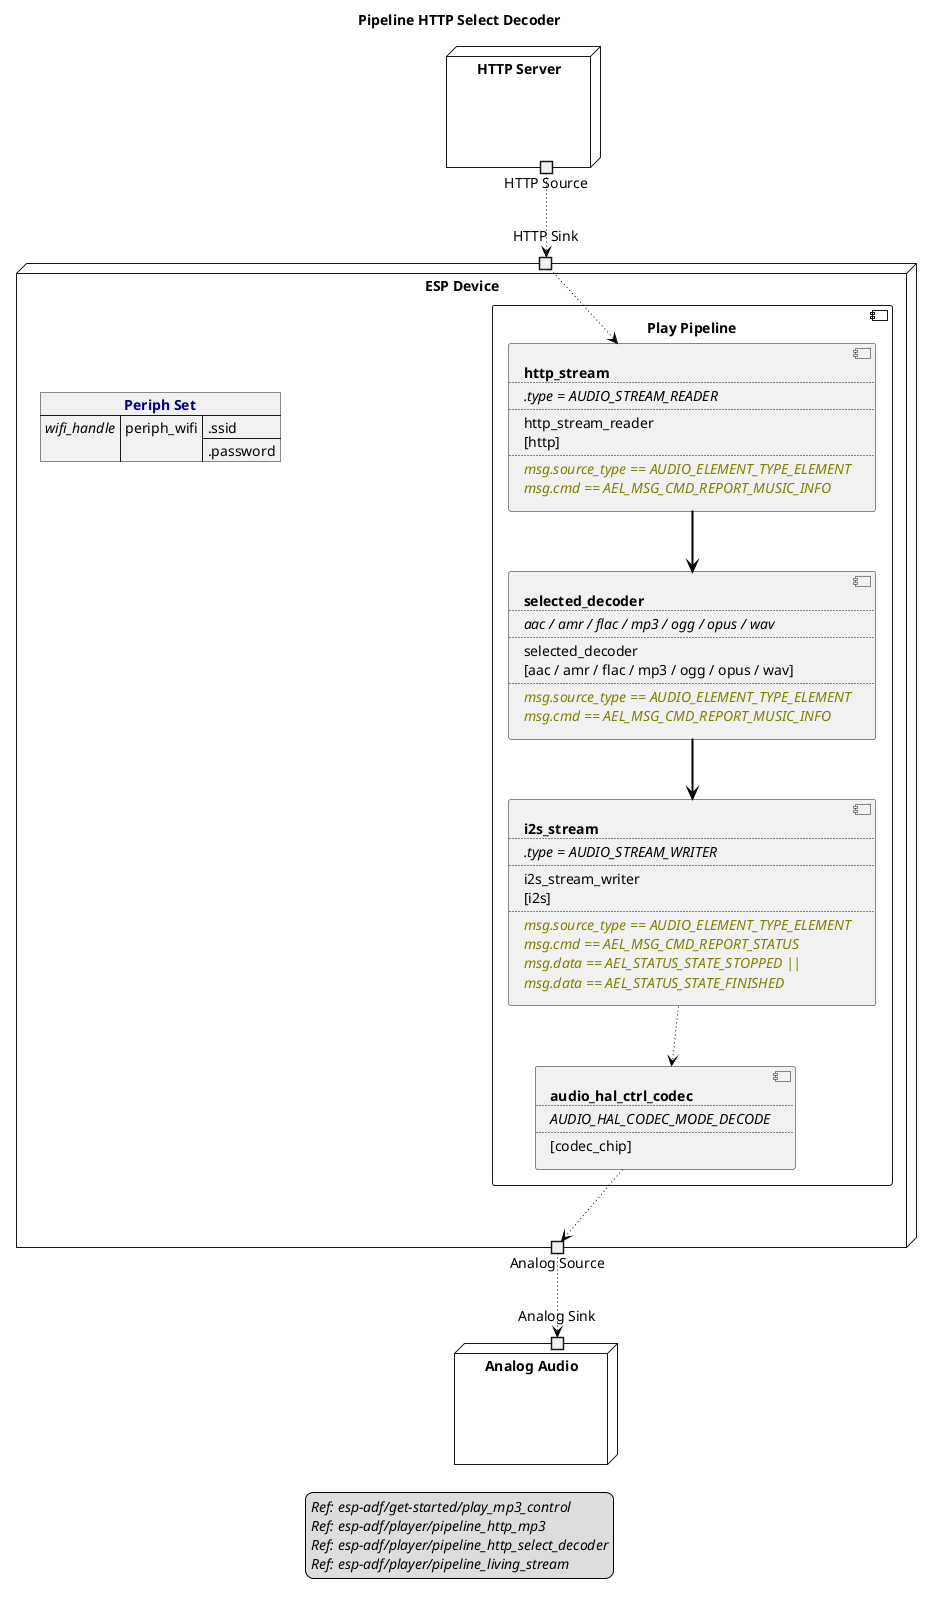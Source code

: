 ﻿@startuml pipeline_http_select_decoder
title Pipeline HTTP Select Decoder
allowmixing

legend
//Ref: esp-adf/get-started/play_mp3_control//
//Ref: esp-adf/player/pipeline_http_mp3//
//Ref: esp-adf/player/pipeline_http_select_decoder//
//Ref: esp-adf/player/pipeline_living_stream//
end legend

node "HTTP Server" as HTTPServer  {
    portout "HTTP Source" as HTTPSource
} 

node "ESP Device" as ESPDevice  {

    json "<b><color navy>Periph Set" as periph_set {
        "<i>wifi_handle" : {
            "periph_wifi" : [".ssid", ".password"]
        }
    }
    
    portin "HTTP Sink" as HTTPSink

    component "Play Pipeline" as PlayPipeline {

        component HTTPStream [
            <b>http_stream
            ....
            <i>.type = AUDIO_STREAM_READER
            ....
            http_stream_reader
            [http]
            ....
            <i><color olive>msg.source_type == AUDIO_ELEMENT_TYPE_ELEMENT
            <i><color olive>msg.cmd == AEL_MSG_CMD_REPORT_MUSIC_INFO
        ]

        component SelectedDecoder [
            <b>selected_decoder
            ....
            <i>aac / amr / flac / mp3 / ogg / opus / wav
            ....
            selected_decoder
            [aac / amr / flac / mp3 / ogg / opus / wav]
            ....
            <i><color olive>msg.source_type == AUDIO_ELEMENT_TYPE_ELEMENT
            <i><color olive>msg.cmd == AEL_MSG_CMD_REPORT_MUSIC_INFO
        ]

        component I2SStream [
            <b>i2s_stream
            ....
            <i>.type = AUDIO_STREAM_WRITER
            ....
            i2s_stream_writer
            [i2s]
            ....
            <i><color olive>msg.source_type == AUDIO_ELEMENT_TYPE_ELEMENT
            <i><color olive>msg.cmd == AEL_MSG_CMD_REPORT_STATUS
            <i><color olive>msg.data == AEL_STATUS_STATE_STOPPED ||
            <i><color olive>msg.data == AEL_STATUS_STATE_FINISHED
        ]

        component HALCodec [
            <b>audio_hal_ctrl_codec
            ....
            <i>AUDIO_HAL_CODEC_MODE_DECODE
            ....
            [codec_chip]
        ]
    }

    portout "Analog Source" as AnalogSource
} 

node "Analog Audio" as AnalogAudio  {
    portin "Analog Sink" as AnalogSink
}

HTTPSource --> HTTPSink         #line:black;line.dotted;text:black

HTTPSink    --> HTTPStream      #line:black;line.dotted;text:black
HTTPStream  --> SelectedDecoder #line:black;line.bold;text:black
SelectedDecoder --> I2SStream   #line:black;line.bold;text:black
I2SStream  --> HALCodec         #line:black;line.dotted;text:black
HALCodec   --> AnalogSource     #line:black;line.dotted;text:black

AnalogSource --> AnalogSink     #line:black;line.dotted;text:black

@enduml